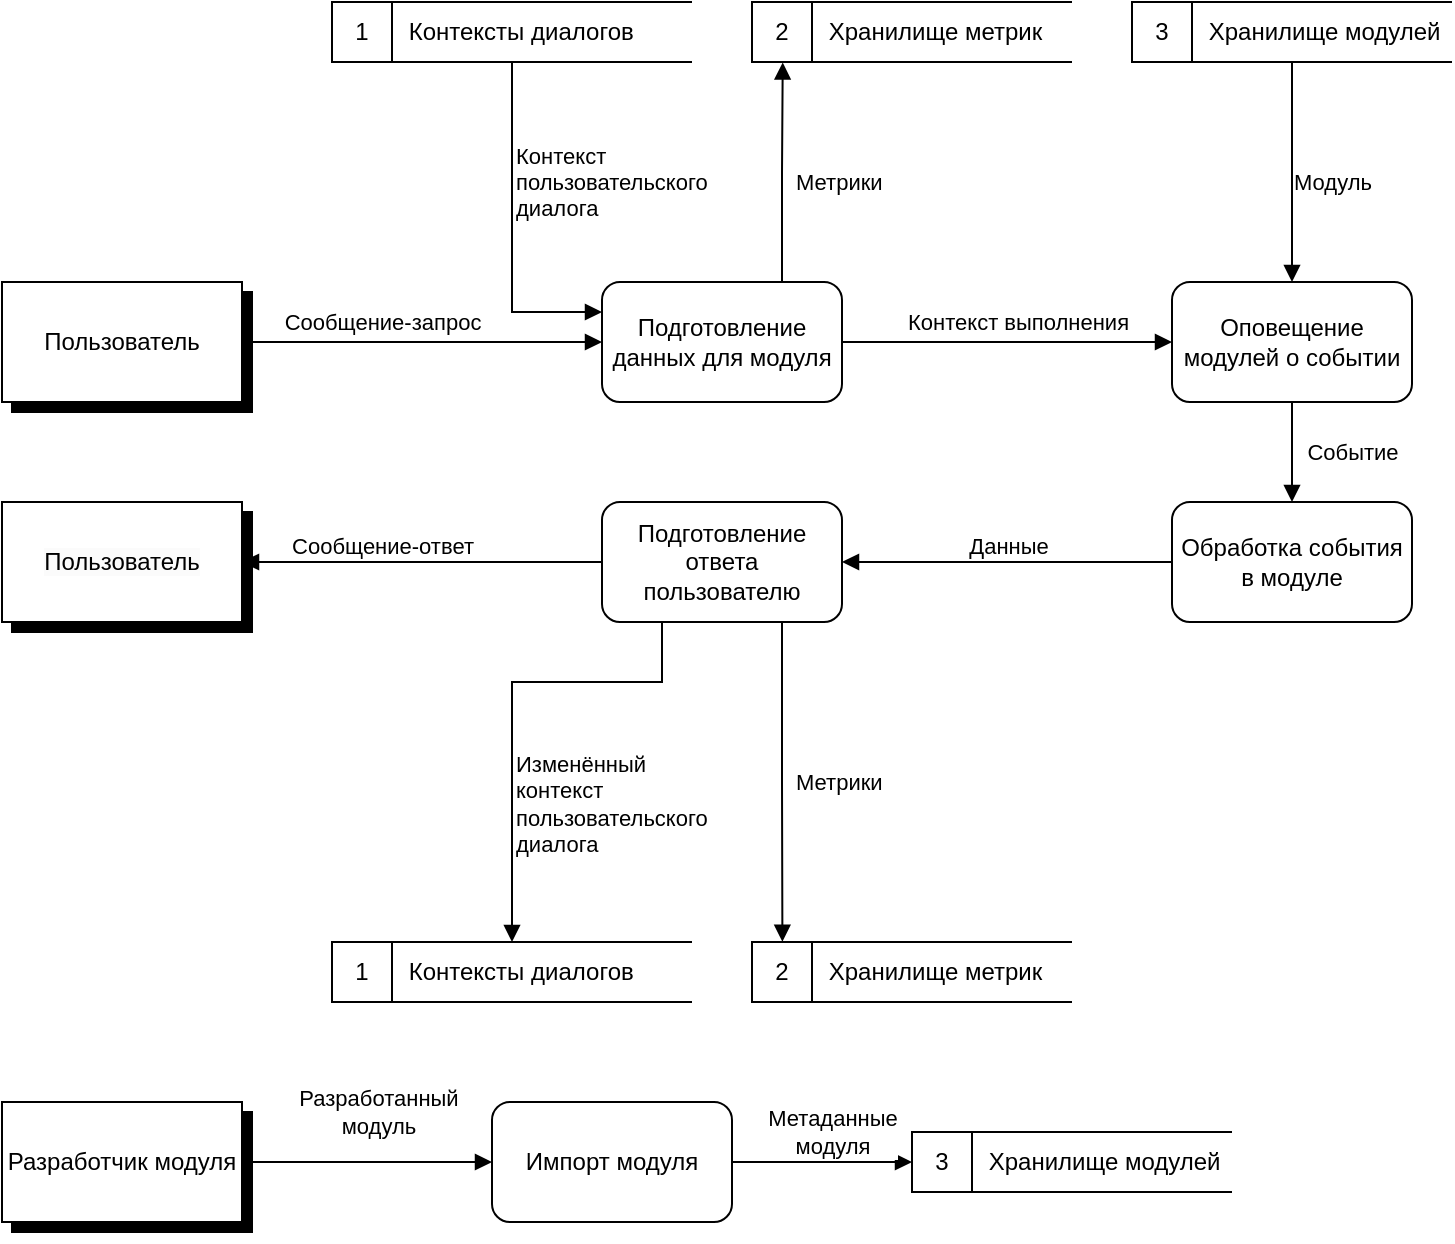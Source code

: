 <mxfile version="22.0.2" type="device">
  <diagram name="Page-1" id="R702P3FMxdzgylbhMNar">
    <mxGraphModel dx="1805" dy="993" grid="1" gridSize="10" guides="1" tooltips="1" connect="1" arrows="1" fold="1" page="1" pageScale="1" pageWidth="850" pageHeight="1100" math="0" shadow="0">
      <root>
        <mxCell id="0" />
        <mxCell id="1" parent="0" />
        <mxCell id="ZmROXv9aj5ON0dofV4Rk-5" value="" style="group;overflow=hidden;movable=1;resizable=1;rotatable=1;deletable=1;editable=1;locked=0;connectable=1;" vertex="1" connectable="0" parent="1">
          <mxGeometry x="70" y="485" width="125" height="65" as="geometry" />
        </mxCell>
        <mxCell id="ZmROXv9aj5ON0dofV4Rk-6" value="" style="rounded=0;whiteSpace=wrap;html=1;fillColor=#000000;allowArrows=0;connectable=1;movable=1;deletable=1;noLabel=1;resizable=1;rotatable=1;editable=1;locked=0;" vertex="1" parent="ZmROXv9aj5ON0dofV4Rk-5">
          <mxGeometry width="120" height="60" as="geometry" />
        </mxCell>
        <mxCell id="ZmROXv9aj5ON0dofV4Rk-7" value="Пользователь" style="rounded=0;whiteSpace=wrap;html=1;movable=1;resizable=1;rotatable=1;deletable=1;editable=1;locked=0;connectable=1;" vertex="1" parent="ZmROXv9aj5ON0dofV4Rk-5">
          <mxGeometry x="-5" y="-5" width="120" height="60" as="geometry" />
        </mxCell>
        <mxCell id="ZmROXv9aj5ON0dofV4Rk-13" value="" style="group;overflow=hidden;movable=1;resizable=1;rotatable=1;deletable=1;editable=1;locked=0;connectable=1;" vertex="1" connectable="0" parent="1">
          <mxGeometry x="70" y="895" width="125" height="65" as="geometry" />
        </mxCell>
        <mxCell id="ZmROXv9aj5ON0dofV4Rk-14" value="" style="rounded=0;whiteSpace=wrap;html=1;fillColor=#000000;allowArrows=0;connectable=1;movable=1;deletable=1;noLabel=1;resizable=1;rotatable=1;editable=1;locked=0;" vertex="1" parent="ZmROXv9aj5ON0dofV4Rk-13">
          <mxGeometry width="120" height="60" as="geometry" />
        </mxCell>
        <mxCell id="ZmROXv9aj5ON0dofV4Rk-15" value="Разработчик модуля" style="rounded=0;whiteSpace=wrap;html=1;movable=1;resizable=1;rotatable=1;deletable=1;editable=1;locked=0;connectable=1;" vertex="1" parent="ZmROXv9aj5ON0dofV4Rk-13">
          <mxGeometry x="-5" y="-5" width="120" height="60" as="geometry" />
        </mxCell>
        <mxCell id="ZmROXv9aj5ON0dofV4Rk-16" value="Обработка события в модуле" style="rounded=1;whiteSpace=wrap;html=1;" vertex="1" parent="1">
          <mxGeometry x="650" y="590" width="120" height="60" as="geometry" />
        </mxCell>
        <mxCell id="ZmROXv9aj5ON0dofV4Rk-17" value="Подготовление данных для модуля" style="rounded=1;whiteSpace=wrap;html=1;" vertex="1" parent="1">
          <mxGeometry x="365" y="480" width="120" height="60" as="geometry" />
        </mxCell>
        <mxCell id="ZmROXv9aj5ON0dofV4Rk-23" value="" style="endArrow=block;html=1;rounded=0;edgeStyle=orthogonalEdgeStyle;endFill=1;startArrow=none;startFill=0;" edge="1" parent="1" source="ZmROXv9aj5ON0dofV4Rk-17" target="ZmROXv9aj5ON0dofV4Rk-30">
          <mxGeometry width="50" height="50" relative="1" as="geometry">
            <mxPoint x="470" y="470" as="sourcePoint" />
            <mxPoint x="640" y="510" as="targetPoint" />
          </mxGeometry>
        </mxCell>
        <mxCell id="ZmROXv9aj5ON0dofV4Rk-24" value="Контекст выполнения" style="edgeLabel;html=1;align=left;verticalAlign=middle;resizable=0;points=[];labelPosition=right;verticalLabelPosition=middle;" vertex="1" connectable="0" parent="ZmROXv9aj5ON0dofV4Rk-23">
          <mxGeometry x="0.033" y="1" relative="1" as="geometry">
            <mxPoint x="-54" y="-9" as="offset" />
          </mxGeometry>
        </mxCell>
        <mxCell id="ZmROXv9aj5ON0dofV4Rk-27" value="&amp;nbsp; 1&amp;nbsp; &amp;nbsp; &amp;nbsp; Контексты диалогов" style="html=1;dashed=0;whiteSpace=wrap;shape=mxgraph.dfd.dataStoreID;align=left;spacingLeft=3;points=[[0,0],[0.5,0],[1,0],[0,0.5],[1,0.5],[0,1],[0.5,1],[1,1]];" vertex="1" parent="1">
          <mxGeometry x="230" y="340" width="180" height="30" as="geometry" />
        </mxCell>
        <mxCell id="ZmROXv9aj5ON0dofV4Rk-28" value="" style="endArrow=block;html=1;rounded=0;edgeStyle=orthogonalEdgeStyle;endFill=1;startArrow=none;startFill=0;entryX=0;entryY=0.25;entryDx=0;entryDy=0;" edge="1" parent="1" source="ZmROXv9aj5ON0dofV4Rk-27" target="ZmROXv9aj5ON0dofV4Rk-17">
          <mxGeometry width="50" height="50" relative="1" as="geometry">
            <mxPoint x="370" y="480" as="sourcePoint" />
            <mxPoint x="480" y="480" as="targetPoint" />
          </mxGeometry>
        </mxCell>
        <mxCell id="ZmROXv9aj5ON0dofV4Rk-29" value="Контекст&lt;br&gt;пользовательского&lt;br&gt;диалога" style="edgeLabel;html=1;align=left;verticalAlign=middle;resizable=0;points=[];labelPosition=right;verticalLabelPosition=middle;" vertex="1" connectable="0" parent="ZmROXv9aj5ON0dofV4Rk-28">
          <mxGeometry x="0.033" y="1" relative="1" as="geometry">
            <mxPoint x="-1" y="-28" as="offset" />
          </mxGeometry>
        </mxCell>
        <mxCell id="ZmROXv9aj5ON0dofV4Rk-30" value="Оповещение модулей о событии" style="rounded=1;whiteSpace=wrap;html=1;" vertex="1" parent="1">
          <mxGeometry x="650" y="480" width="120" height="60" as="geometry" />
        </mxCell>
        <mxCell id="ZmROXv9aj5ON0dofV4Rk-31" value="" style="endArrow=block;html=1;rounded=0;edgeStyle=orthogonalEdgeStyle;endFill=1;" edge="1" parent="1" source="ZmROXv9aj5ON0dofV4Rk-30" target="ZmROXv9aj5ON0dofV4Rk-16">
          <mxGeometry width="50" height="50" relative="1" as="geometry">
            <mxPoint x="640" y="530" as="sourcePoint" />
            <mxPoint x="750" y="530" as="targetPoint" />
          </mxGeometry>
        </mxCell>
        <mxCell id="ZmROXv9aj5ON0dofV4Rk-32" value="Событие" style="edgeLabel;html=1;align=center;verticalAlign=middle;resizable=0;points=[];" vertex="1" connectable="0" parent="ZmROXv9aj5ON0dofV4Rk-31">
          <mxGeometry x="0.033" y="1" relative="1" as="geometry">
            <mxPoint x="29" y="-1" as="offset" />
          </mxGeometry>
        </mxCell>
        <mxCell id="ZmROXv9aj5ON0dofV4Rk-33" value="" style="endArrow=block;html=1;rounded=0;edgeStyle=orthogonalEdgeStyle;endFill=1;" edge="1" parent="1" source="ZmROXv9aj5ON0dofV4Rk-16" target="ZmROXv9aj5ON0dofV4Rk-35">
          <mxGeometry width="50" height="50" relative="1" as="geometry">
            <mxPoint x="470" y="590" as="sourcePoint" />
            <mxPoint x="540" y="690" as="targetPoint" />
          </mxGeometry>
        </mxCell>
        <mxCell id="ZmROXv9aj5ON0dofV4Rk-34" value="Данные" style="edgeLabel;html=1;align=center;verticalAlign=middle;resizable=0;points=[];" vertex="1" connectable="0" parent="ZmROXv9aj5ON0dofV4Rk-33">
          <mxGeometry x="0.033" y="1" relative="1" as="geometry">
            <mxPoint x="3" y="-9" as="offset" />
          </mxGeometry>
        </mxCell>
        <mxCell id="ZmROXv9aj5ON0dofV4Rk-35" value="Подготовление ответа пользователю" style="rounded=1;whiteSpace=wrap;html=1;" vertex="1" parent="1">
          <mxGeometry x="365" y="590" width="120" height="60" as="geometry" />
        </mxCell>
        <mxCell id="ZmROXv9aj5ON0dofV4Rk-36" value="" style="endArrow=block;html=1;rounded=0;edgeStyle=orthogonalEdgeStyle;endFill=1;startArrow=none;startFill=0;exitX=0.25;exitY=1;exitDx=0;exitDy=0;" edge="1" parent="1" source="ZmROXv9aj5ON0dofV4Rk-35" target="ZmROXv9aj5ON0dofV4Rk-38">
          <mxGeometry width="50" height="50" relative="1" as="geometry">
            <mxPoint x="425" y="750" as="sourcePoint" />
            <mxPoint x="425" y="890" as="targetPoint" />
            <Array as="points">
              <mxPoint x="395" y="680" />
              <mxPoint x="320" y="680" />
            </Array>
          </mxGeometry>
        </mxCell>
        <mxCell id="ZmROXv9aj5ON0dofV4Rk-37" value="Изменённый&lt;br&gt;контекст&lt;br&gt;пользовательского&lt;br&gt;диалога" style="edgeLabel;html=1;align=left;verticalAlign=middle;resizable=0;points=[];labelPosition=right;verticalLabelPosition=middle;" vertex="1" connectable="0" parent="ZmROXv9aj5ON0dofV4Rk-36">
          <mxGeometry x="0.033" y="1" relative="1" as="geometry">
            <mxPoint x="-1" y="44" as="offset" />
          </mxGeometry>
        </mxCell>
        <mxCell id="ZmROXv9aj5ON0dofV4Rk-38" value="&amp;nbsp; 1&amp;nbsp; &amp;nbsp; &amp;nbsp; Контексты диалогов" style="html=1;dashed=0;whiteSpace=wrap;shape=mxgraph.dfd.dataStoreID;align=left;spacingLeft=3;points=[[0,0],[0.5,0],[1,0],[0,0.5],[1,0.5],[0,1],[0.5,1],[1,1]];" vertex="1" parent="1">
          <mxGeometry x="230" y="810" width="180" height="30" as="geometry" />
        </mxCell>
        <mxCell id="ZmROXv9aj5ON0dofV4Rk-39" value="&amp;nbsp; 2&amp;nbsp; &amp;nbsp; &amp;nbsp; Хранилище метрик" style="html=1;dashed=0;whiteSpace=wrap;shape=mxgraph.dfd.dataStoreID;align=left;spacingLeft=3;points=[[0,0],[0.5,0],[1,0],[0,0.5],[1,0.5],[0,1],[0.5,1],[1,1]];" vertex="1" parent="1">
          <mxGeometry x="440" y="340" width="160" height="30" as="geometry" />
        </mxCell>
        <mxCell id="ZmROXv9aj5ON0dofV4Rk-40" value="" style="endArrow=block;html=1;rounded=0;edgeStyle=orthogonalEdgeStyle;endFill=1;startArrow=none;startFill=0;exitX=0.75;exitY=0;exitDx=0;exitDy=0;entryX=0.096;entryY=1.009;entryDx=0;entryDy=0;entryPerimeter=0;" edge="1" parent="1" source="ZmROXv9aj5ON0dofV4Rk-17" target="ZmROXv9aj5ON0dofV4Rk-39">
          <mxGeometry width="50" height="50" relative="1" as="geometry">
            <mxPoint x="330" y="380" as="sourcePoint" />
            <mxPoint x="550" y="190" as="targetPoint" />
          </mxGeometry>
        </mxCell>
        <mxCell id="ZmROXv9aj5ON0dofV4Rk-41" value="Метрики" style="edgeLabel;html=1;align=left;verticalAlign=middle;resizable=0;points=[];labelPosition=right;verticalLabelPosition=middle;" vertex="1" connectable="0" parent="ZmROXv9aj5ON0dofV4Rk-40">
          <mxGeometry x="0.033" y="1" relative="1" as="geometry">
            <mxPoint x="6" y="6" as="offset" />
          </mxGeometry>
        </mxCell>
        <mxCell id="ZmROXv9aj5ON0dofV4Rk-42" value="&amp;nbsp; 2&amp;nbsp; &amp;nbsp; &amp;nbsp; Хранилище метрик" style="html=1;dashed=0;whiteSpace=wrap;shape=mxgraph.dfd.dataStoreID;align=left;spacingLeft=3;points=[[0,0],[0.5,0],[1,0],[0,0.5],[1,0.5],[0,1],[0.5,1],[1,1]];" vertex="1" parent="1">
          <mxGeometry x="440" y="810" width="160" height="30" as="geometry" />
        </mxCell>
        <mxCell id="ZmROXv9aj5ON0dofV4Rk-43" value="" style="endArrow=block;html=1;rounded=0;edgeStyle=orthogonalEdgeStyle;endFill=1;startArrow=none;startFill=0;exitX=0.75;exitY=1;exitDx=0;exitDy=0;entryX=0.095;entryY=-0.004;entryDx=0;entryDy=0;entryPerimeter=0;" edge="1" parent="1" target="ZmROXv9aj5ON0dofV4Rk-42" source="ZmROXv9aj5ON0dofV4Rk-35">
          <mxGeometry width="50" height="50" relative="1" as="geometry">
            <mxPoint x="525" y="850" as="sourcePoint" />
            <mxPoint x="570" y="860" as="targetPoint" />
          </mxGeometry>
        </mxCell>
        <mxCell id="ZmROXv9aj5ON0dofV4Rk-44" value="Метрики" style="edgeLabel;html=1;align=left;verticalAlign=middle;resizable=0;points=[];labelPosition=right;verticalLabelPosition=middle;" vertex="1" connectable="0" parent="ZmROXv9aj5ON0dofV4Rk-43">
          <mxGeometry x="0.033" y="1" relative="1" as="geometry">
            <mxPoint x="4" y="-3" as="offset" />
          </mxGeometry>
        </mxCell>
        <mxCell id="ZmROXv9aj5ON0dofV4Rk-45" value="&amp;nbsp; 3&amp;nbsp; &amp;nbsp; &amp;nbsp; Хранилище модулей" style="html=1;dashed=0;whiteSpace=wrap;shape=mxgraph.dfd.dataStoreID;align=left;spacingLeft=3;points=[[0,0],[0.5,0],[1,0],[0,0.5],[1,0.5],[0,1],[0.5,1],[1,1]];" vertex="1" parent="1">
          <mxGeometry x="630" y="340" width="160" height="30" as="geometry" />
        </mxCell>
        <mxCell id="ZmROXv9aj5ON0dofV4Rk-46" value="" style="endArrow=block;html=1;rounded=0;edgeStyle=orthogonalEdgeStyle;endFill=1;" edge="1" parent="1" source="ZmROXv9aj5ON0dofV4Rk-45" target="ZmROXv9aj5ON0dofV4Rk-30">
          <mxGeometry width="50" height="50" relative="1" as="geometry">
            <mxPoint x="630" y="430" as="sourcePoint" />
            <mxPoint x="740" y="430" as="targetPoint" />
          </mxGeometry>
        </mxCell>
        <mxCell id="ZmROXv9aj5ON0dofV4Rk-47" value="Модуль" style="edgeLabel;html=1;align=center;verticalAlign=middle;resizable=0;points=[];" vertex="1" connectable="0" parent="ZmROXv9aj5ON0dofV4Rk-46">
          <mxGeometry x="0.033" y="1" relative="1" as="geometry">
            <mxPoint x="19" y="3" as="offset" />
          </mxGeometry>
        </mxCell>
        <mxCell id="ZmROXv9aj5ON0dofV4Rk-48" value="" style="endArrow=block;html=1;rounded=0;edgeStyle=orthogonalEdgeStyle;endFill=1;" edge="1" parent="1" source="ZmROXv9aj5ON0dofV4Rk-7" target="ZmROXv9aj5ON0dofV4Rk-17">
          <mxGeometry width="50" height="50" relative="1" as="geometry">
            <mxPoint x="150" y="520" as="sourcePoint" />
            <mxPoint x="260" y="520" as="targetPoint" />
          </mxGeometry>
        </mxCell>
        <mxCell id="ZmROXv9aj5ON0dofV4Rk-49" value="Сообщение-запрос" style="edgeLabel;html=1;align=center;verticalAlign=middle;resizable=0;points=[];" vertex="1" connectable="0" parent="ZmROXv9aj5ON0dofV4Rk-48">
          <mxGeometry x="0.033" y="1" relative="1" as="geometry">
            <mxPoint x="-23" y="-9" as="offset" />
          </mxGeometry>
        </mxCell>
        <mxCell id="ZmROXv9aj5ON0dofV4Rk-56" value="Пользователь" style="group;overflow=hidden;movable=1;resizable=1;rotatable=1;deletable=1;editable=1;locked=0;connectable=1;" vertex="1" connectable="0" parent="1">
          <mxGeometry x="70" y="595" width="125" height="65" as="geometry" />
        </mxCell>
        <mxCell id="ZmROXv9aj5ON0dofV4Rk-57" value="" style="rounded=0;whiteSpace=wrap;html=1;fillColor=#000000;allowArrows=0;connectable=1;movable=1;deletable=1;noLabel=1;resizable=1;rotatable=1;editable=1;locked=0;" vertex="1" parent="ZmROXv9aj5ON0dofV4Rk-56">
          <mxGeometry width="120" height="60" as="geometry" />
        </mxCell>
        <mxCell id="ZmROXv9aj5ON0dofV4Rk-58" value="&lt;span style=&quot;color: rgb(0, 0, 0); font-family: Helvetica; font-size: 12px; font-style: normal; font-variant-ligatures: normal; font-variant-caps: normal; font-weight: 400; letter-spacing: normal; orphans: 2; text-align: center; text-indent: 0px; text-transform: none; widows: 2; word-spacing: 0px; -webkit-text-stroke-width: 0px; background-color: rgb(251, 251, 251); text-decoration-thickness: initial; text-decoration-style: initial; text-decoration-color: initial; float: none; display: inline !important;&quot;&gt;Пользователь&lt;/span&gt;" style="rounded=0;whiteSpace=wrap;html=1;movable=1;resizable=1;rotatable=1;deletable=1;editable=1;locked=0;connectable=1;" vertex="1" parent="ZmROXv9aj5ON0dofV4Rk-56">
          <mxGeometry x="-5" y="-5" width="120" height="60" as="geometry" />
        </mxCell>
        <mxCell id="ZmROXv9aj5ON0dofV4Rk-59" value="" style="endArrow=block;html=1;rounded=0;edgeStyle=orthogonalEdgeStyle;endFill=1;" edge="1" parent="1" source="ZmROXv9aj5ON0dofV4Rk-35" target="ZmROXv9aj5ON0dofV4Rk-58">
          <mxGeometry width="50" height="50" relative="1" as="geometry">
            <mxPoint x="200" y="620" as="sourcePoint" />
            <mxPoint x="310" y="620" as="targetPoint" />
          </mxGeometry>
        </mxCell>
        <mxCell id="ZmROXv9aj5ON0dofV4Rk-60" value="Сообщение-ответ" style="edgeLabel;html=1;align=center;verticalAlign=middle;resizable=0;points=[];" vertex="1" connectable="0" parent="ZmROXv9aj5ON0dofV4Rk-59">
          <mxGeometry x="0.033" y="1" relative="1" as="geometry">
            <mxPoint x="-17" y="-9" as="offset" />
          </mxGeometry>
        </mxCell>
        <mxCell id="ZmROXv9aj5ON0dofV4Rk-61" value="Импорт модуля" style="rounded=1;whiteSpace=wrap;html=1;" vertex="1" parent="1">
          <mxGeometry x="310" y="890" width="120" height="60" as="geometry" />
        </mxCell>
        <mxCell id="ZmROXv9aj5ON0dofV4Rk-62" value="" style="endArrow=block;html=1;rounded=0;edgeStyle=orthogonalEdgeStyle;endFill=1;" edge="1" parent="1" source="ZmROXv9aj5ON0dofV4Rk-15" target="ZmROXv9aj5ON0dofV4Rk-61">
          <mxGeometry width="50" height="50" relative="1" as="geometry">
            <mxPoint x="240" y="805" as="sourcePoint" />
            <mxPoint x="350" y="805" as="targetPoint" />
          </mxGeometry>
        </mxCell>
        <mxCell id="ZmROXv9aj5ON0dofV4Rk-63" value="Разработанный&lt;br&gt;модуль" style="edgeLabel;html=1;align=center;verticalAlign=middle;resizable=0;points=[];" vertex="1" connectable="0" parent="ZmROXv9aj5ON0dofV4Rk-62">
          <mxGeometry x="0.033" y="1" relative="1" as="geometry">
            <mxPoint x="3" y="-24" as="offset" />
          </mxGeometry>
        </mxCell>
        <mxCell id="ZmROXv9aj5ON0dofV4Rk-64" value="" style="endArrow=block;html=1;rounded=0;edgeStyle=orthogonalEdgeStyle;endFill=1;" edge="1" parent="1" source="ZmROXv9aj5ON0dofV4Rk-61" target="ZmROXv9aj5ON0dofV4Rk-66">
          <mxGeometry width="50" height="50" relative="1" as="geometry">
            <mxPoint x="410" y="815" as="sourcePoint" />
            <mxPoint x="640" y="920" as="targetPoint" />
          </mxGeometry>
        </mxCell>
        <mxCell id="ZmROXv9aj5ON0dofV4Rk-65" value="Метаданные&lt;br&gt;модуля" style="edgeLabel;html=1;align=center;verticalAlign=middle;resizable=0;points=[];" vertex="1" connectable="0" parent="ZmROXv9aj5ON0dofV4Rk-64">
          <mxGeometry x="0.033" y="1" relative="1" as="geometry">
            <mxPoint x="3" y="-14" as="offset" />
          </mxGeometry>
        </mxCell>
        <mxCell id="ZmROXv9aj5ON0dofV4Rk-66" value="&amp;nbsp; 3&amp;nbsp; &amp;nbsp; &amp;nbsp; Хранилище модулей" style="html=1;dashed=0;whiteSpace=wrap;shape=mxgraph.dfd.dataStoreID;align=left;spacingLeft=3;points=[[0,0],[0.5,0],[1,0],[0,0.5],[1,0.5],[0,1],[0.5,1],[1,1]];" vertex="1" parent="1">
          <mxGeometry x="520" y="905" width="160" height="30" as="geometry" />
        </mxCell>
      </root>
    </mxGraphModel>
  </diagram>
</mxfile>
